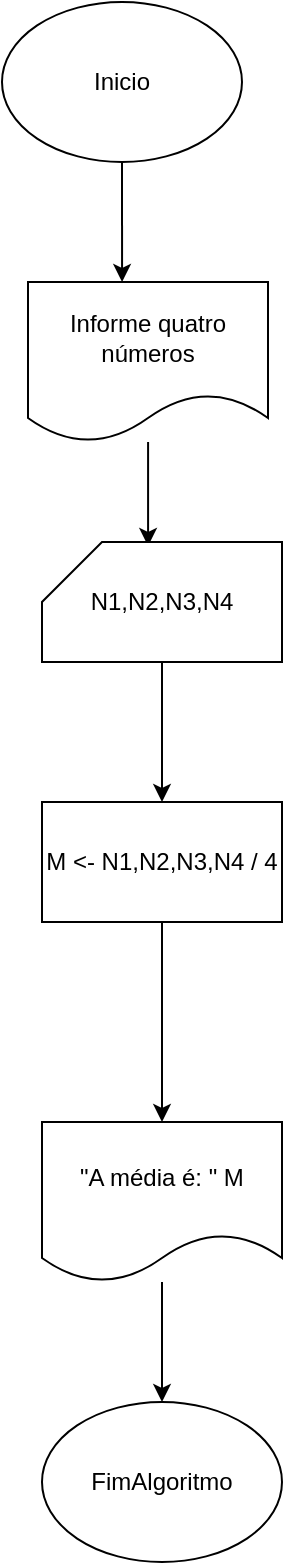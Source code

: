 <mxfile version="11.3.0" type="github" pages="1"><diagram id="cbLs-Px8VPy6L57_vsxk" name="Page-1"><mxGraphModel dx="778" dy="441" grid="1" gridSize="10" guides="1" tooltips="1" connect="1" arrows="1" fold="1" page="1" pageScale="1" pageWidth="827" pageHeight="1169" math="0" shadow="0"><root><mxCell id="0"/><mxCell id="1" parent="0"/><mxCell id="n9sDM5aSW4aoWsc8ArmE-8" style="edgeStyle=orthogonalEdgeStyle;rounded=0;orthogonalLoop=1;jettySize=auto;html=1;entryX=0.392;entryY=0;entryDx=0;entryDy=0;entryPerimeter=0;" edge="1" parent="1" source="n9sDM5aSW4aoWsc8ArmE-1" target="n9sDM5aSW4aoWsc8ArmE-2"><mxGeometry relative="1" as="geometry"/></mxCell><mxCell id="n9sDM5aSW4aoWsc8ArmE-1" value="Inicio" style="ellipse;whiteSpace=wrap;html=1;" vertex="1" parent="1"><mxGeometry x="340" y="30" width="120" height="80" as="geometry"/></mxCell><mxCell id="n9sDM5aSW4aoWsc8ArmE-9" style="edgeStyle=orthogonalEdgeStyle;rounded=0;orthogonalLoop=1;jettySize=auto;html=1;entryX=0.442;entryY=0.033;entryDx=0;entryDy=0;entryPerimeter=0;" edge="1" parent="1" source="n9sDM5aSW4aoWsc8ArmE-2" target="n9sDM5aSW4aoWsc8ArmE-3"><mxGeometry relative="1" as="geometry"/></mxCell><mxCell id="n9sDM5aSW4aoWsc8ArmE-2" value="Informe quatro números" style="shape=document;whiteSpace=wrap;html=1;boundedLbl=1;" vertex="1" parent="1"><mxGeometry x="353" y="170" width="120" height="80" as="geometry"/></mxCell><mxCell id="n9sDM5aSW4aoWsc8ArmE-10" style="edgeStyle=orthogonalEdgeStyle;rounded=0;orthogonalLoop=1;jettySize=auto;html=1;entryX=0.5;entryY=0;entryDx=0;entryDy=0;" edge="1" parent="1" source="n9sDM5aSW4aoWsc8ArmE-3" target="n9sDM5aSW4aoWsc8ArmE-5"><mxGeometry relative="1" as="geometry"/></mxCell><mxCell id="n9sDM5aSW4aoWsc8ArmE-3" value="N1,N2,N3,N4" style="shape=card;whiteSpace=wrap;html=1;" vertex="1" parent="1"><mxGeometry x="360" y="300" width="120" height="60" as="geometry"/></mxCell><mxCell id="n9sDM5aSW4aoWsc8ArmE-11" style="edgeStyle=orthogonalEdgeStyle;rounded=0;orthogonalLoop=1;jettySize=auto;html=1;entryX=0.5;entryY=0;entryDx=0;entryDy=0;" edge="1" parent="1" source="n9sDM5aSW4aoWsc8ArmE-5" target="n9sDM5aSW4aoWsc8ArmE-6"><mxGeometry relative="1" as="geometry"/></mxCell><mxCell id="n9sDM5aSW4aoWsc8ArmE-5" value="M &amp;lt;- N1,N2,N3,N4 / 4" style="rounded=0;whiteSpace=wrap;html=1;" vertex="1" parent="1"><mxGeometry x="360" y="430" width="120" height="60" as="geometry"/></mxCell><mxCell id="n9sDM5aSW4aoWsc8ArmE-12" style="edgeStyle=orthogonalEdgeStyle;rounded=0;orthogonalLoop=1;jettySize=auto;html=1;entryX=0.5;entryY=0;entryDx=0;entryDy=0;" edge="1" parent="1" source="n9sDM5aSW4aoWsc8ArmE-6" target="n9sDM5aSW4aoWsc8ArmE-7"><mxGeometry relative="1" as="geometry"/></mxCell><mxCell id="n9sDM5aSW4aoWsc8ArmE-6" value="&quot;A média é: &quot; M" style="shape=document;whiteSpace=wrap;html=1;boundedLbl=1;" vertex="1" parent="1"><mxGeometry x="360" y="590" width="120" height="80" as="geometry"/></mxCell><mxCell id="n9sDM5aSW4aoWsc8ArmE-7" value="FimAlgoritmo" style="ellipse;whiteSpace=wrap;html=1;" vertex="1" parent="1"><mxGeometry x="360" y="730" width="120" height="80" as="geometry"/></mxCell></root></mxGraphModel></diagram></mxfile>
